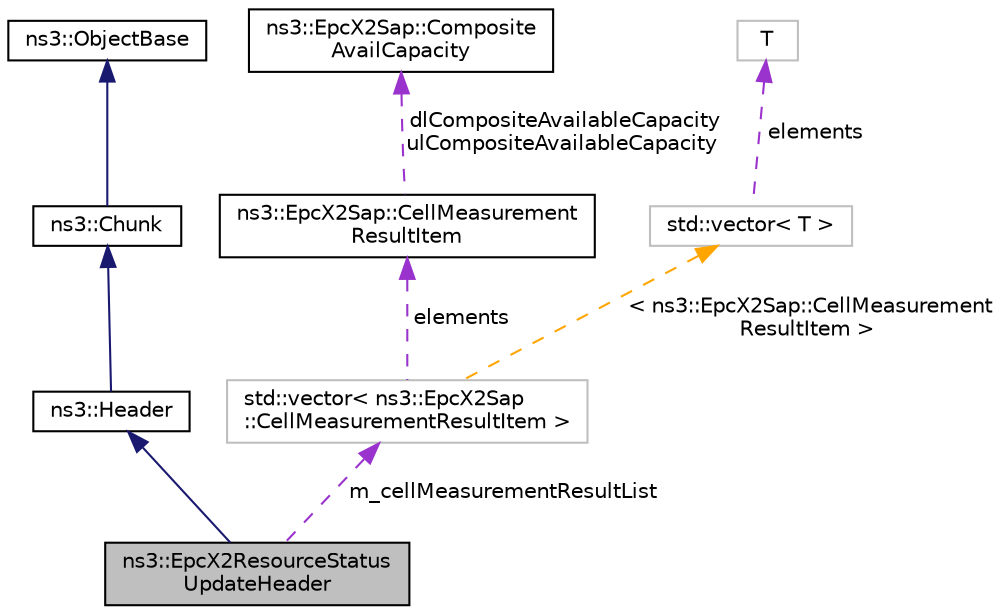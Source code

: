 digraph "ns3::EpcX2ResourceStatusUpdateHeader"
{
 // LATEX_PDF_SIZE
  edge [fontname="Helvetica",fontsize="10",labelfontname="Helvetica",labelfontsize="10"];
  node [fontname="Helvetica",fontsize="10",shape=record];
  Node1 [label="ns3::EpcX2ResourceStatus\lUpdateHeader",height=0.2,width=0.4,color="black", fillcolor="grey75", style="filled", fontcolor="black",tooltip="EpcX2ResourceStatusUpdateHeader."];
  Node2 -> Node1 [dir="back",color="midnightblue",fontsize="10",style="solid",fontname="Helvetica"];
  Node2 [label="ns3::Header",height=0.2,width=0.4,color="black", fillcolor="white", style="filled",URL="$classns3_1_1_header.html",tooltip="Protocol header serialization and deserialization."];
  Node3 -> Node2 [dir="back",color="midnightblue",fontsize="10",style="solid",fontname="Helvetica"];
  Node3 [label="ns3::Chunk",height=0.2,width=0.4,color="black", fillcolor="white", style="filled",URL="$classns3_1_1_chunk.html",tooltip="abstract base class for ns3::Header and ns3::Trailer"];
  Node4 -> Node3 [dir="back",color="midnightblue",fontsize="10",style="solid",fontname="Helvetica"];
  Node4 [label="ns3::ObjectBase",height=0.2,width=0.4,color="black", fillcolor="white", style="filled",URL="$classns3_1_1_object_base.html",tooltip="Anchor the ns-3 type and attribute system."];
  Node5 -> Node1 [dir="back",color="darkorchid3",fontsize="10",style="dashed",label=" m_cellMeasurementResultList" ,fontname="Helvetica"];
  Node5 [label="std::vector\< ns3::EpcX2Sap\l::CellMeasurementResultItem \>",height=0.2,width=0.4,color="grey75", fillcolor="white", style="filled",tooltip=" "];
  Node6 -> Node5 [dir="back",color="darkorchid3",fontsize="10",style="dashed",label=" elements" ,fontname="Helvetica"];
  Node6 [label="ns3::EpcX2Sap::CellMeasurement\lResultItem",height=0.2,width=0.4,color="black", fillcolor="white", style="filled",URL="$structns3_1_1_epc_x2_sap_1_1_cell_measurement_result_item.html",tooltip="Cell Measurement Result Item as it is used in the RESOURCE STATUS UPDATE message."];
  Node7 -> Node6 [dir="back",color="darkorchid3",fontsize="10",style="dashed",label=" dlCompositeAvailableCapacity\nulCompositeAvailableCapacity" ,fontname="Helvetica"];
  Node7 [label="ns3::EpcX2Sap::Composite\lAvailCapacity",height=0.2,width=0.4,color="black", fillcolor="white", style="filled",URL="$structns3_1_1_epc_x2_sap_1_1_composite_avail_capacity.html",tooltip="Composite Available Capacity as it is used in the RESOURCE STATUS UPDATE message."];
  Node8 -> Node5 [dir="back",color="orange",fontsize="10",style="dashed",label=" \< ns3::EpcX2Sap::CellMeasurement\lResultItem \>" ,fontname="Helvetica"];
  Node8 [label="std::vector\< T \>",height=0.2,width=0.4,color="grey75", fillcolor="white", style="filled",tooltip=" "];
  Node9 -> Node8 [dir="back",color="darkorchid3",fontsize="10",style="dashed",label=" elements" ,fontname="Helvetica"];
  Node9 [label="T",height=0.2,width=0.4,color="grey75", fillcolor="white", style="filled",tooltip=" "];
}
